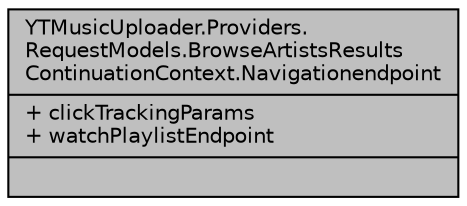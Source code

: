 digraph "YTMusicUploader.Providers.RequestModels.BrowseArtistsResultsContinuationContext.Navigationendpoint"
{
 // LATEX_PDF_SIZE
  edge [fontname="Helvetica",fontsize="10",labelfontname="Helvetica",labelfontsize="10"];
  node [fontname="Helvetica",fontsize="10",shape=record];
  Node1 [label="{YTMusicUploader.Providers.\lRequestModels.BrowseArtistsResults\lContinuationContext.Navigationendpoint\n|+ clickTrackingParams\l+ watchPlaylistEndpoint\l|}",height=0.2,width=0.4,color="black", fillcolor="grey75", style="filled", fontcolor="black",tooltip=" "];
}
